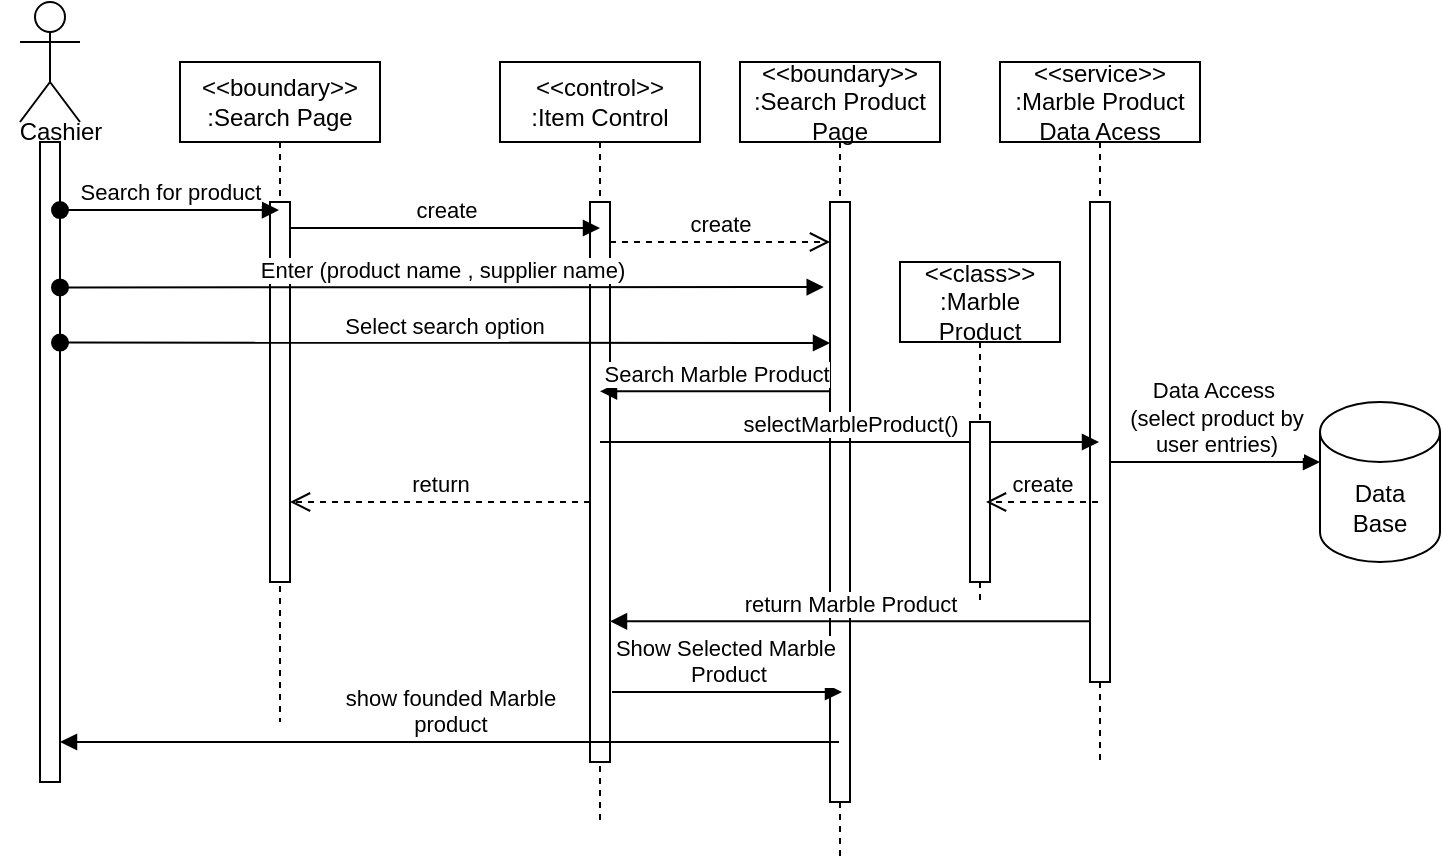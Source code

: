 <mxfile version="24.4.13" type="github">
  <diagram name="Page-1" id="2YBvvXClWsGukQMizWep">
    <mxGraphModel dx="2041" dy="534" grid="1" gridSize="10" guides="1" tooltips="1" connect="1" arrows="1" fold="1" page="1" pageScale="1" pageWidth="850" pageHeight="1100" math="0" shadow="0">
      <root>
        <mxCell id="0" />
        <mxCell id="1" parent="0" />
        <mxCell id="aM9ryv3xv72pqoxQDRHE-1" value="&lt;div&gt;&lt;span style=&quot;background-color: initial;&quot;&gt;&amp;lt;&amp;lt;boundary&amp;gt;&amp;gt;&lt;br&gt;:Search Page&lt;/span&gt;&lt;br&gt;&lt;/div&gt;" style="shape=umlLifeline;perimeter=lifelinePerimeter;whiteSpace=wrap;html=1;container=0;dropTarget=0;collapsible=0;recursiveResize=0;outlineConnect=0;portConstraint=eastwest;newEdgeStyle={&quot;edgeStyle&quot;:&quot;elbowEdgeStyle&quot;,&quot;elbow&quot;:&quot;vertical&quot;,&quot;curved&quot;:0,&quot;rounded&quot;:0};" parent="1" vertex="1">
          <mxGeometry x="60" y="60" width="100" height="330" as="geometry" />
        </mxCell>
        <mxCell id="aM9ryv3xv72pqoxQDRHE-2" value="" style="html=1;points=[];perimeter=orthogonalPerimeter;outlineConnect=0;targetShapes=umlLifeline;portConstraint=eastwest;newEdgeStyle={&quot;edgeStyle&quot;:&quot;elbowEdgeStyle&quot;,&quot;elbow&quot;:&quot;vertical&quot;,&quot;curved&quot;:0,&quot;rounded&quot;:0};" parent="aM9ryv3xv72pqoxQDRHE-1" vertex="1">
          <mxGeometry x="45" y="70" width="10" height="190" as="geometry" />
        </mxCell>
        <mxCell id="aM9ryv3xv72pqoxQDRHE-5" value="&lt;div&gt;&amp;lt;&amp;lt;control&amp;gt;&amp;gt;&lt;/div&gt;:Item Control" style="shape=umlLifeline;perimeter=lifelinePerimeter;whiteSpace=wrap;html=1;container=0;dropTarget=0;collapsible=0;recursiveResize=0;outlineConnect=0;portConstraint=eastwest;newEdgeStyle={&quot;edgeStyle&quot;:&quot;elbowEdgeStyle&quot;,&quot;elbow&quot;:&quot;vertical&quot;,&quot;curved&quot;:0,&quot;rounded&quot;:0};" parent="1" vertex="1">
          <mxGeometry x="220" y="60" width="100" height="380" as="geometry" />
        </mxCell>
        <mxCell id="aM9ryv3xv72pqoxQDRHE-6" value="" style="html=1;points=[];perimeter=orthogonalPerimeter;outlineConnect=0;targetShapes=umlLifeline;portConstraint=eastwest;newEdgeStyle={&quot;edgeStyle&quot;:&quot;elbowEdgeStyle&quot;,&quot;elbow&quot;:&quot;vertical&quot;,&quot;curved&quot;:0,&quot;rounded&quot;:0};" parent="aM9ryv3xv72pqoxQDRHE-5" vertex="1">
          <mxGeometry x="45" y="70" width="10" height="280" as="geometry" />
        </mxCell>
        <mxCell id="aM9ryv3xv72pqoxQDRHE-7" value="create" style="html=1;verticalAlign=bottom;endArrow=block;edgeStyle=elbowEdgeStyle;elbow=vertical;curved=0;rounded=0;" parent="1" edge="1">
          <mxGeometry relative="1" as="geometry">
            <mxPoint x="115.0" y="143.0" as="sourcePoint" />
            <Array as="points">
              <mxPoint x="190" y="143" />
            </Array>
            <mxPoint x="270" y="143" as="targetPoint" />
          </mxGeometry>
        </mxCell>
        <mxCell id="aM9ryv3xv72pqoxQDRHE-8" value="return" style="html=1;verticalAlign=bottom;endArrow=open;dashed=1;endSize=8;edgeStyle=elbowEdgeStyle;elbow=vertical;curved=0;rounded=0;" parent="1" source="aM9ryv3xv72pqoxQDRHE-6" target="aM9ryv3xv72pqoxQDRHE-2" edge="1">
          <mxGeometry relative="1" as="geometry">
            <mxPoint x="195" y="205" as="targetPoint" />
            <Array as="points">
              <mxPoint x="190" y="280" />
            </Array>
          </mxGeometry>
        </mxCell>
        <mxCell id="KCB5_h4MI9SKmkgAHEcB-1" value="" style="shape=umlActor;verticalLabelPosition=bottom;verticalAlign=top;html=1;outlineConnect=0;" vertex="1" parent="1">
          <mxGeometry x="-20" y="30" width="30" height="60" as="geometry" />
        </mxCell>
        <mxCell id="KCB5_h4MI9SKmkgAHEcB-2" value="Cashier" style="text;html=1;align=center;verticalAlign=middle;resizable=0;points=[];autosize=1;strokeColor=none;fillColor=none;" vertex="1" parent="1">
          <mxGeometry x="-30" y="80" width="60" height="30" as="geometry" />
        </mxCell>
        <mxCell id="KCB5_h4MI9SKmkgAHEcB-3" value="" style="html=1;points=[[0,0,0,0,5],[0,1,0,0,-5],[1,0,0,0,5],[1,1,0,0,-5]];perimeter=orthogonalPerimeter;outlineConnect=0;targetShapes=umlLifeline;portConstraint=eastwest;newEdgeStyle={&quot;curved&quot;:0,&quot;rounded&quot;:0};" vertex="1" parent="1">
          <mxGeometry x="-10" y="100" width="10" height="320" as="geometry" />
        </mxCell>
        <mxCell id="aM9ryv3xv72pqoxQDRHE-3" value="Search for product" style="html=1;verticalAlign=bottom;startArrow=oval;endArrow=block;startSize=8;edgeStyle=elbowEdgeStyle;elbow=vertical;curved=0;rounded=0;" parent="1" edge="1">
          <mxGeometry relative="1" as="geometry">
            <mxPoint y="134.06" as="sourcePoint" />
            <mxPoint x="109.5" y="134.286" as="targetPoint" />
          </mxGeometry>
        </mxCell>
        <mxCell id="KCB5_h4MI9SKmkgAHEcB-6" value="&lt;div&gt;&amp;lt;&amp;lt;boundary&amp;gt;&amp;gt;&lt;/div&gt;:Search Product Page" style="shape=umlLifeline;perimeter=lifelinePerimeter;whiteSpace=wrap;html=1;container=0;dropTarget=0;collapsible=0;recursiveResize=0;outlineConnect=0;portConstraint=eastwest;newEdgeStyle={&quot;edgeStyle&quot;:&quot;elbowEdgeStyle&quot;,&quot;elbow&quot;:&quot;vertical&quot;,&quot;curved&quot;:0,&quot;rounded&quot;:0};" vertex="1" parent="1">
          <mxGeometry x="340" y="60" width="100" height="400" as="geometry" />
        </mxCell>
        <mxCell id="KCB5_h4MI9SKmkgAHEcB-7" value="" style="html=1;points=[];perimeter=orthogonalPerimeter;outlineConnect=0;targetShapes=umlLifeline;portConstraint=eastwest;newEdgeStyle={&quot;edgeStyle&quot;:&quot;elbowEdgeStyle&quot;,&quot;elbow&quot;:&quot;vertical&quot;,&quot;curved&quot;:0,&quot;rounded&quot;:0};" vertex="1" parent="KCB5_h4MI9SKmkgAHEcB-6">
          <mxGeometry x="45" y="70" width="10" height="300" as="geometry" />
        </mxCell>
        <mxCell id="KCB5_h4MI9SKmkgAHEcB-8" value="create" style="html=1;verticalAlign=bottom;endArrow=open;dashed=1;endSize=8;edgeStyle=elbowEdgeStyle;elbow=vertical;curved=0;rounded=0;" edge="1" parent="1" source="aM9ryv3xv72pqoxQDRHE-6" target="KCB5_h4MI9SKmkgAHEcB-7">
          <mxGeometry relative="1" as="geometry">
            <mxPoint x="380" y="150" as="targetPoint" />
            <Array as="points">
              <mxPoint x="320.0" y="150" />
            </Array>
            <mxPoint x="290" y="150" as="sourcePoint" />
          </mxGeometry>
        </mxCell>
        <mxCell id="KCB5_h4MI9SKmkgAHEcB-9" value="Enter (product name , supplier name)" style="html=1;verticalAlign=bottom;startArrow=oval;endArrow=block;startSize=8;edgeStyle=elbowEdgeStyle;elbow=vertical;curved=0;rounded=0;entryX=-0.314;entryY=0.204;entryDx=0;entryDy=0;entryPerimeter=0;" edge="1" parent="1">
          <mxGeometry relative="1" as="geometry">
            <mxPoint x="-2.274e-13" y="172.714" as="sourcePoint" />
            <mxPoint x="381.86" y="172.72" as="targetPoint" />
          </mxGeometry>
        </mxCell>
        <mxCell id="KCB5_h4MI9SKmkgAHEcB-10" value="Select search option" style="html=1;verticalAlign=bottom;startArrow=oval;endArrow=block;startSize=8;edgeStyle=elbowEdgeStyle;elbow=vertical;curved=0;rounded=0;" edge="1" parent="1">
          <mxGeometry relative="1" as="geometry">
            <mxPoint x="-2.274e-13" y="200.286" as="sourcePoint" />
            <mxPoint x="385.0" y="200.286" as="targetPoint" />
          </mxGeometry>
        </mxCell>
        <mxCell id="KCB5_h4MI9SKmkgAHEcB-11" value="Search Marble Product" style="html=1;verticalAlign=bottom;endArrow=block;edgeStyle=elbowEdgeStyle;elbow=vertical;curved=0;rounded=0;" edge="1" parent="1" source="KCB5_h4MI9SKmkgAHEcB-7" target="aM9ryv3xv72pqoxQDRHE-5">
          <mxGeometry relative="1" as="geometry">
            <mxPoint x="425.0" y="224.64" as="sourcePoint" />
            <Array as="points">
              <mxPoint x="345.0" y="224.64" />
            </Array>
            <mxPoint x="290" y="225" as="targetPoint" />
          </mxGeometry>
        </mxCell>
        <mxCell id="KCB5_h4MI9SKmkgAHEcB-12" value="&lt;div&gt;&amp;lt;&amp;lt;service&amp;gt;&amp;gt;&lt;/div&gt;:Marble Product Data Acess" style="shape=umlLifeline;perimeter=lifelinePerimeter;whiteSpace=wrap;html=1;container=0;dropTarget=0;collapsible=0;recursiveResize=0;outlineConnect=0;portConstraint=eastwest;newEdgeStyle={&quot;edgeStyle&quot;:&quot;elbowEdgeStyle&quot;,&quot;elbow&quot;:&quot;vertical&quot;,&quot;curved&quot;:0,&quot;rounded&quot;:0};" vertex="1" parent="1">
          <mxGeometry x="470" y="60" width="100" height="350" as="geometry" />
        </mxCell>
        <mxCell id="KCB5_h4MI9SKmkgAHEcB-13" value="" style="html=1;points=[];perimeter=orthogonalPerimeter;outlineConnect=0;targetShapes=umlLifeline;portConstraint=eastwest;newEdgeStyle={&quot;edgeStyle&quot;:&quot;elbowEdgeStyle&quot;,&quot;elbow&quot;:&quot;vertical&quot;,&quot;curved&quot;:0,&quot;rounded&quot;:0};" vertex="1" parent="KCB5_h4MI9SKmkgAHEcB-12">
          <mxGeometry x="45" y="70" width="10" height="240" as="geometry" />
        </mxCell>
        <mxCell id="KCB5_h4MI9SKmkgAHEcB-14" value="selectMarbleProduct()" style="html=1;verticalAlign=bottom;endArrow=block;edgeStyle=elbowEdgeStyle;elbow=vertical;curved=0;rounded=0;" edge="1" parent="1" source="aM9ryv3xv72pqoxQDRHE-5" target="KCB5_h4MI9SKmkgAHEcB-12">
          <mxGeometry relative="1" as="geometry">
            <mxPoint x="290" y="250" as="sourcePoint" />
            <Array as="points">
              <mxPoint x="365.0" y="250.0" />
            </Array>
            <mxPoint x="445.0" y="250.0" as="targetPoint" />
          </mxGeometry>
        </mxCell>
        <mxCell id="KCB5_h4MI9SKmkgAHEcB-15" value="Data&lt;br&gt;Base" style="shape=cylinder3;whiteSpace=wrap;html=1;boundedLbl=1;backgroundOutline=1;size=15;" vertex="1" parent="1">
          <mxGeometry x="630" y="230" width="60" height="80" as="geometry" />
        </mxCell>
        <mxCell id="KCB5_h4MI9SKmkgAHEcB-17" value="Data Access&amp;nbsp;&lt;br&gt;(select product by&lt;br&gt;user entries)" style="html=1;verticalAlign=bottom;endArrow=block;edgeStyle=elbowEdgeStyle;elbow=horizontal;curved=0;rounded=0;" edge="1" parent="1" source="KCB5_h4MI9SKmkgAHEcB-13">
          <mxGeometry relative="1" as="geometry">
            <mxPoint x="540" y="260" as="sourcePoint" />
            <Array as="points">
              <mxPoint x="615.0" y="260.0" />
            </Array>
            <mxPoint x="630" y="260" as="targetPoint" />
          </mxGeometry>
        </mxCell>
        <mxCell id="KCB5_h4MI9SKmkgAHEcB-18" value="&lt;div&gt;&amp;lt;&amp;lt;class&amp;gt;&amp;gt;&lt;/div&gt;:Marble&lt;br&gt;Product" style="shape=umlLifeline;perimeter=lifelinePerimeter;whiteSpace=wrap;html=1;container=0;dropTarget=0;collapsible=0;recursiveResize=0;outlineConnect=0;portConstraint=eastwest;newEdgeStyle={&quot;edgeStyle&quot;:&quot;elbowEdgeStyle&quot;,&quot;elbow&quot;:&quot;vertical&quot;,&quot;curved&quot;:0,&quot;rounded&quot;:0};" vertex="1" parent="1">
          <mxGeometry x="420" y="160" width="80" height="170" as="geometry" />
        </mxCell>
        <mxCell id="KCB5_h4MI9SKmkgAHEcB-19" value="" style="html=1;points=[];perimeter=orthogonalPerimeter;outlineConnect=0;targetShapes=umlLifeline;portConstraint=eastwest;newEdgeStyle={&quot;edgeStyle&quot;:&quot;elbowEdgeStyle&quot;,&quot;elbow&quot;:&quot;vertical&quot;,&quot;curved&quot;:0,&quot;rounded&quot;:0};" vertex="1" parent="KCB5_h4MI9SKmkgAHEcB-18">
          <mxGeometry x="35" y="80" width="10" height="80" as="geometry" />
        </mxCell>
        <mxCell id="KCB5_h4MI9SKmkgAHEcB-21" value="create" style="html=1;verticalAlign=bottom;endArrow=open;dashed=1;endSize=8;edgeStyle=elbowEdgeStyle;elbow=vertical;curved=0;rounded=0;" edge="1" parent="1">
          <mxGeometry relative="1" as="geometry">
            <mxPoint x="463" y="280" as="targetPoint" />
            <Array as="points" />
            <mxPoint x="519" y="280" as="sourcePoint" />
          </mxGeometry>
        </mxCell>
        <mxCell id="KCB5_h4MI9SKmkgAHEcB-22" value="return Marble Product" style="html=1;verticalAlign=bottom;endArrow=block;edgeStyle=elbowEdgeStyle;elbow=vertical;curved=0;rounded=0;" edge="1" parent="1" source="KCB5_h4MI9SKmkgAHEcB-13" target="aM9ryv3xv72pqoxQDRHE-6">
          <mxGeometry relative="1" as="geometry">
            <mxPoint x="430" y="340" as="sourcePoint" />
            <Array as="points">
              <mxPoint x="390.0" y="339.64" />
            </Array>
            <mxPoint x="315" y="340" as="targetPoint" />
          </mxGeometry>
        </mxCell>
        <mxCell id="KCB5_h4MI9SKmkgAHEcB-23" value="Show Selected Marble&amp;nbsp;&lt;div&gt;Product&lt;/div&gt;" style="html=1;verticalAlign=bottom;endArrow=block;edgeStyle=elbowEdgeStyle;elbow=vertical;curved=0;rounded=0;" edge="1" parent="1">
          <mxGeometry relative="1" as="geometry">
            <mxPoint x="276" y="375" as="sourcePoint" />
            <Array as="points">
              <mxPoint x="356.0" y="375.0" />
            </Array>
            <mxPoint x="391" y="375" as="targetPoint" />
          </mxGeometry>
        </mxCell>
        <mxCell id="KCB5_h4MI9SKmkgAHEcB-24" value="show founded Marble&lt;br&gt;product" style="html=1;verticalAlign=bottom;endArrow=block;edgeStyle=elbowEdgeStyle;elbow=vertical;curved=0;rounded=0;" edge="1" parent="1" source="KCB5_h4MI9SKmkgAHEcB-6" target="KCB5_h4MI9SKmkgAHEcB-3">
          <mxGeometry relative="1" as="geometry">
            <mxPoint x="315.0" y="400.0" as="sourcePoint" />
            <Array as="points">
              <mxPoint x="235.0" y="400.0" />
            </Array>
            <mxPoint x="160" y="400" as="targetPoint" />
          </mxGeometry>
        </mxCell>
      </root>
    </mxGraphModel>
  </diagram>
</mxfile>
